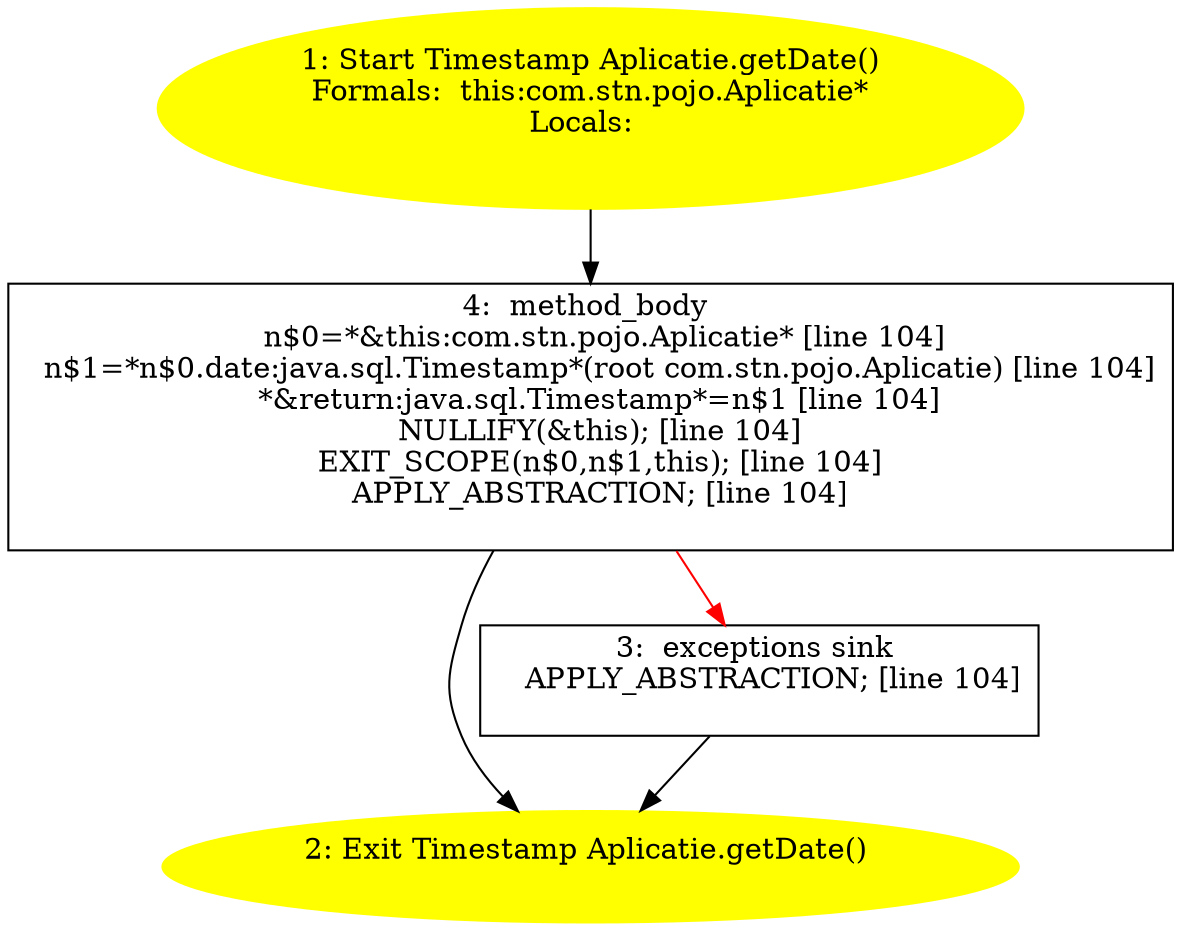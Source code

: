 /* @generated */
digraph cfg {
"com.stn.pojo.Aplicatie.getDate():java.sql.Timestamp.4c07db475b130af300b305e9fdffbc8b_1" [label="1: Start Timestamp Aplicatie.getDate()\nFormals:  this:com.stn.pojo.Aplicatie*\nLocals:  \n  " color=yellow style=filled]
	

	 "com.stn.pojo.Aplicatie.getDate():java.sql.Timestamp.4c07db475b130af300b305e9fdffbc8b_1" -> "com.stn.pojo.Aplicatie.getDate():java.sql.Timestamp.4c07db475b130af300b305e9fdffbc8b_4" ;
"com.stn.pojo.Aplicatie.getDate():java.sql.Timestamp.4c07db475b130af300b305e9fdffbc8b_2" [label="2: Exit Timestamp Aplicatie.getDate() \n  " color=yellow style=filled]
	

"com.stn.pojo.Aplicatie.getDate():java.sql.Timestamp.4c07db475b130af300b305e9fdffbc8b_3" [label="3:  exceptions sink \n   APPLY_ABSTRACTION; [line 104]\n " shape="box"]
	

	 "com.stn.pojo.Aplicatie.getDate():java.sql.Timestamp.4c07db475b130af300b305e9fdffbc8b_3" -> "com.stn.pojo.Aplicatie.getDate():java.sql.Timestamp.4c07db475b130af300b305e9fdffbc8b_2" ;
"com.stn.pojo.Aplicatie.getDate():java.sql.Timestamp.4c07db475b130af300b305e9fdffbc8b_4" [label="4:  method_body \n   n$0=*&this:com.stn.pojo.Aplicatie* [line 104]\n  n$1=*n$0.date:java.sql.Timestamp*(root com.stn.pojo.Aplicatie) [line 104]\n  *&return:java.sql.Timestamp*=n$1 [line 104]\n  NULLIFY(&this); [line 104]\n  EXIT_SCOPE(n$0,n$1,this); [line 104]\n  APPLY_ABSTRACTION; [line 104]\n " shape="box"]
	

	 "com.stn.pojo.Aplicatie.getDate():java.sql.Timestamp.4c07db475b130af300b305e9fdffbc8b_4" -> "com.stn.pojo.Aplicatie.getDate():java.sql.Timestamp.4c07db475b130af300b305e9fdffbc8b_2" ;
	 "com.stn.pojo.Aplicatie.getDate():java.sql.Timestamp.4c07db475b130af300b305e9fdffbc8b_4" -> "com.stn.pojo.Aplicatie.getDate():java.sql.Timestamp.4c07db475b130af300b305e9fdffbc8b_3" [color="red" ];
}
